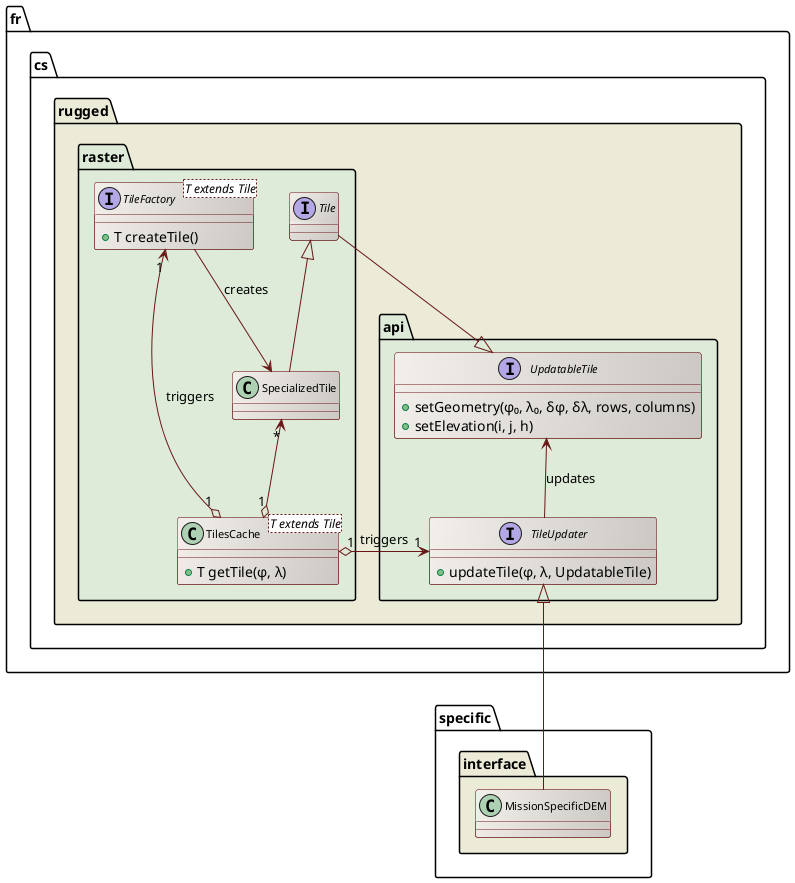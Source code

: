 ' Copyright 2013-2014 CS Systèmes d'Information
' Licensed to CS Systèmes d'Information (CS) under one or more
' contributor license agreements.  See the NOTICE file distributed with
' this work for additional information regarding copyright ownership.
' CS licenses this file to You under the Apache License, Version 2.0
' (the "License"); you may not use this file except in compliance with
' the License.  You may obtain a copy of the License at
'
'   http://www.apache.org/licenses/LICENSE-2.0
'
' Unless required by applicable law or agreed to in writing, software
' distributed under the License is distributed on an "AS IS" BASIS,
' WITHOUT WARRANTIES OR CONDITIONS OF ANY KIND, either express or implied.
' See the License for the specific language governing permissions and
' limitations under the License.

@startuml

  skinparam svek                  true
  skinparam ClassBackgroundColor  #F3EFEB/CCC9C5
  skinparam ClassArrowColor       #691616
  skinparam ClassBorderColor      #691616
  skinparam NoteBackgroundColor   #F3EFEB
  skinparam NoteBorderColor       #691616
  skinparam NoteFontColor         #691616
  skinparam ClassFontSize         11

  package fr.cs.rugged #ECEBD8 {

    package api #DDEBD8 {
      interface UpdatableTile {
        +setGeometry(φ₀, λ₀, δφ, δλ, rows, columns)
        +setElevation(i, j, h)
      }
      interface TileUpdater {
        +updateTile(φ, λ, UpdatableTile)
      }
      UpdatableTile <-- TileUpdater : updates
    }

    package raster #DDEBD8 {
     interface Tile
     class SpecializedTile
      interface "TileFactory<T extends Tile>" as TileFactory_T_ {
        +T createTile()
      }
      class "TilesCache<T extends Tile>" as TilesCache_T_ {
        + T getTile(φ, λ)
      }
      Tile --|> UpdatableTile
      Tile <|-- SpecializedTile
      SpecializedTile "*" <--o "1" TilesCache_T_
     TileUpdater  "1" <--o "1" TilesCache_T_ : triggers
     TileFactory_T_  "1" <--o "1" TilesCache_T_ : triggers
     TileFactory_T_  --> SpecializedTile : creates
    }

  }

  package specific.interface #ECEBD8 {
    TileUpdater <|-- MissionSpecificDEM
  }

@enduml
